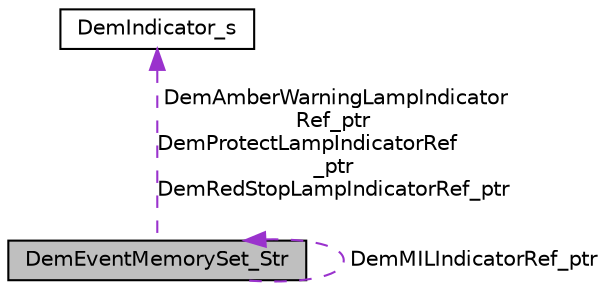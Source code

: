 digraph "DemEventMemorySet_Str"
{
 // LATEX_PDF_SIZE
  edge [fontname="Helvetica",fontsize="10",labelfontname="Helvetica",labelfontsize="10"];
  node [fontname="Helvetica",fontsize="10",shape=record];
  Node1 [label="DemEventMemorySet_Str",height=0.2,width=0.4,color="black", fillcolor="grey75", style="filled", fontcolor="black",tooltip=" "];
  Node1 -> Node1 [dir="back",color="darkorchid3",fontsize="10",style="dashed",label=" DemMILIndicatorRef_ptr" ,fontname="Helvetica"];
  Node2 -> Node1 [dir="back",color="darkorchid3",fontsize="10",style="dashed",label=" DemAmberWarningLampIndicator\lRef_ptr\nDemProtectLampIndicatorRef\l_ptr\nDemRedStopLampIndicatorRef_ptr" ,fontname="Helvetica"];
  Node2 [label="DemIndicator_s",height=0.2,width=0.4,color="black", fillcolor="white", style="filled",URL="$struct_dem_indicator__s.html",tooltip=" "];
}
